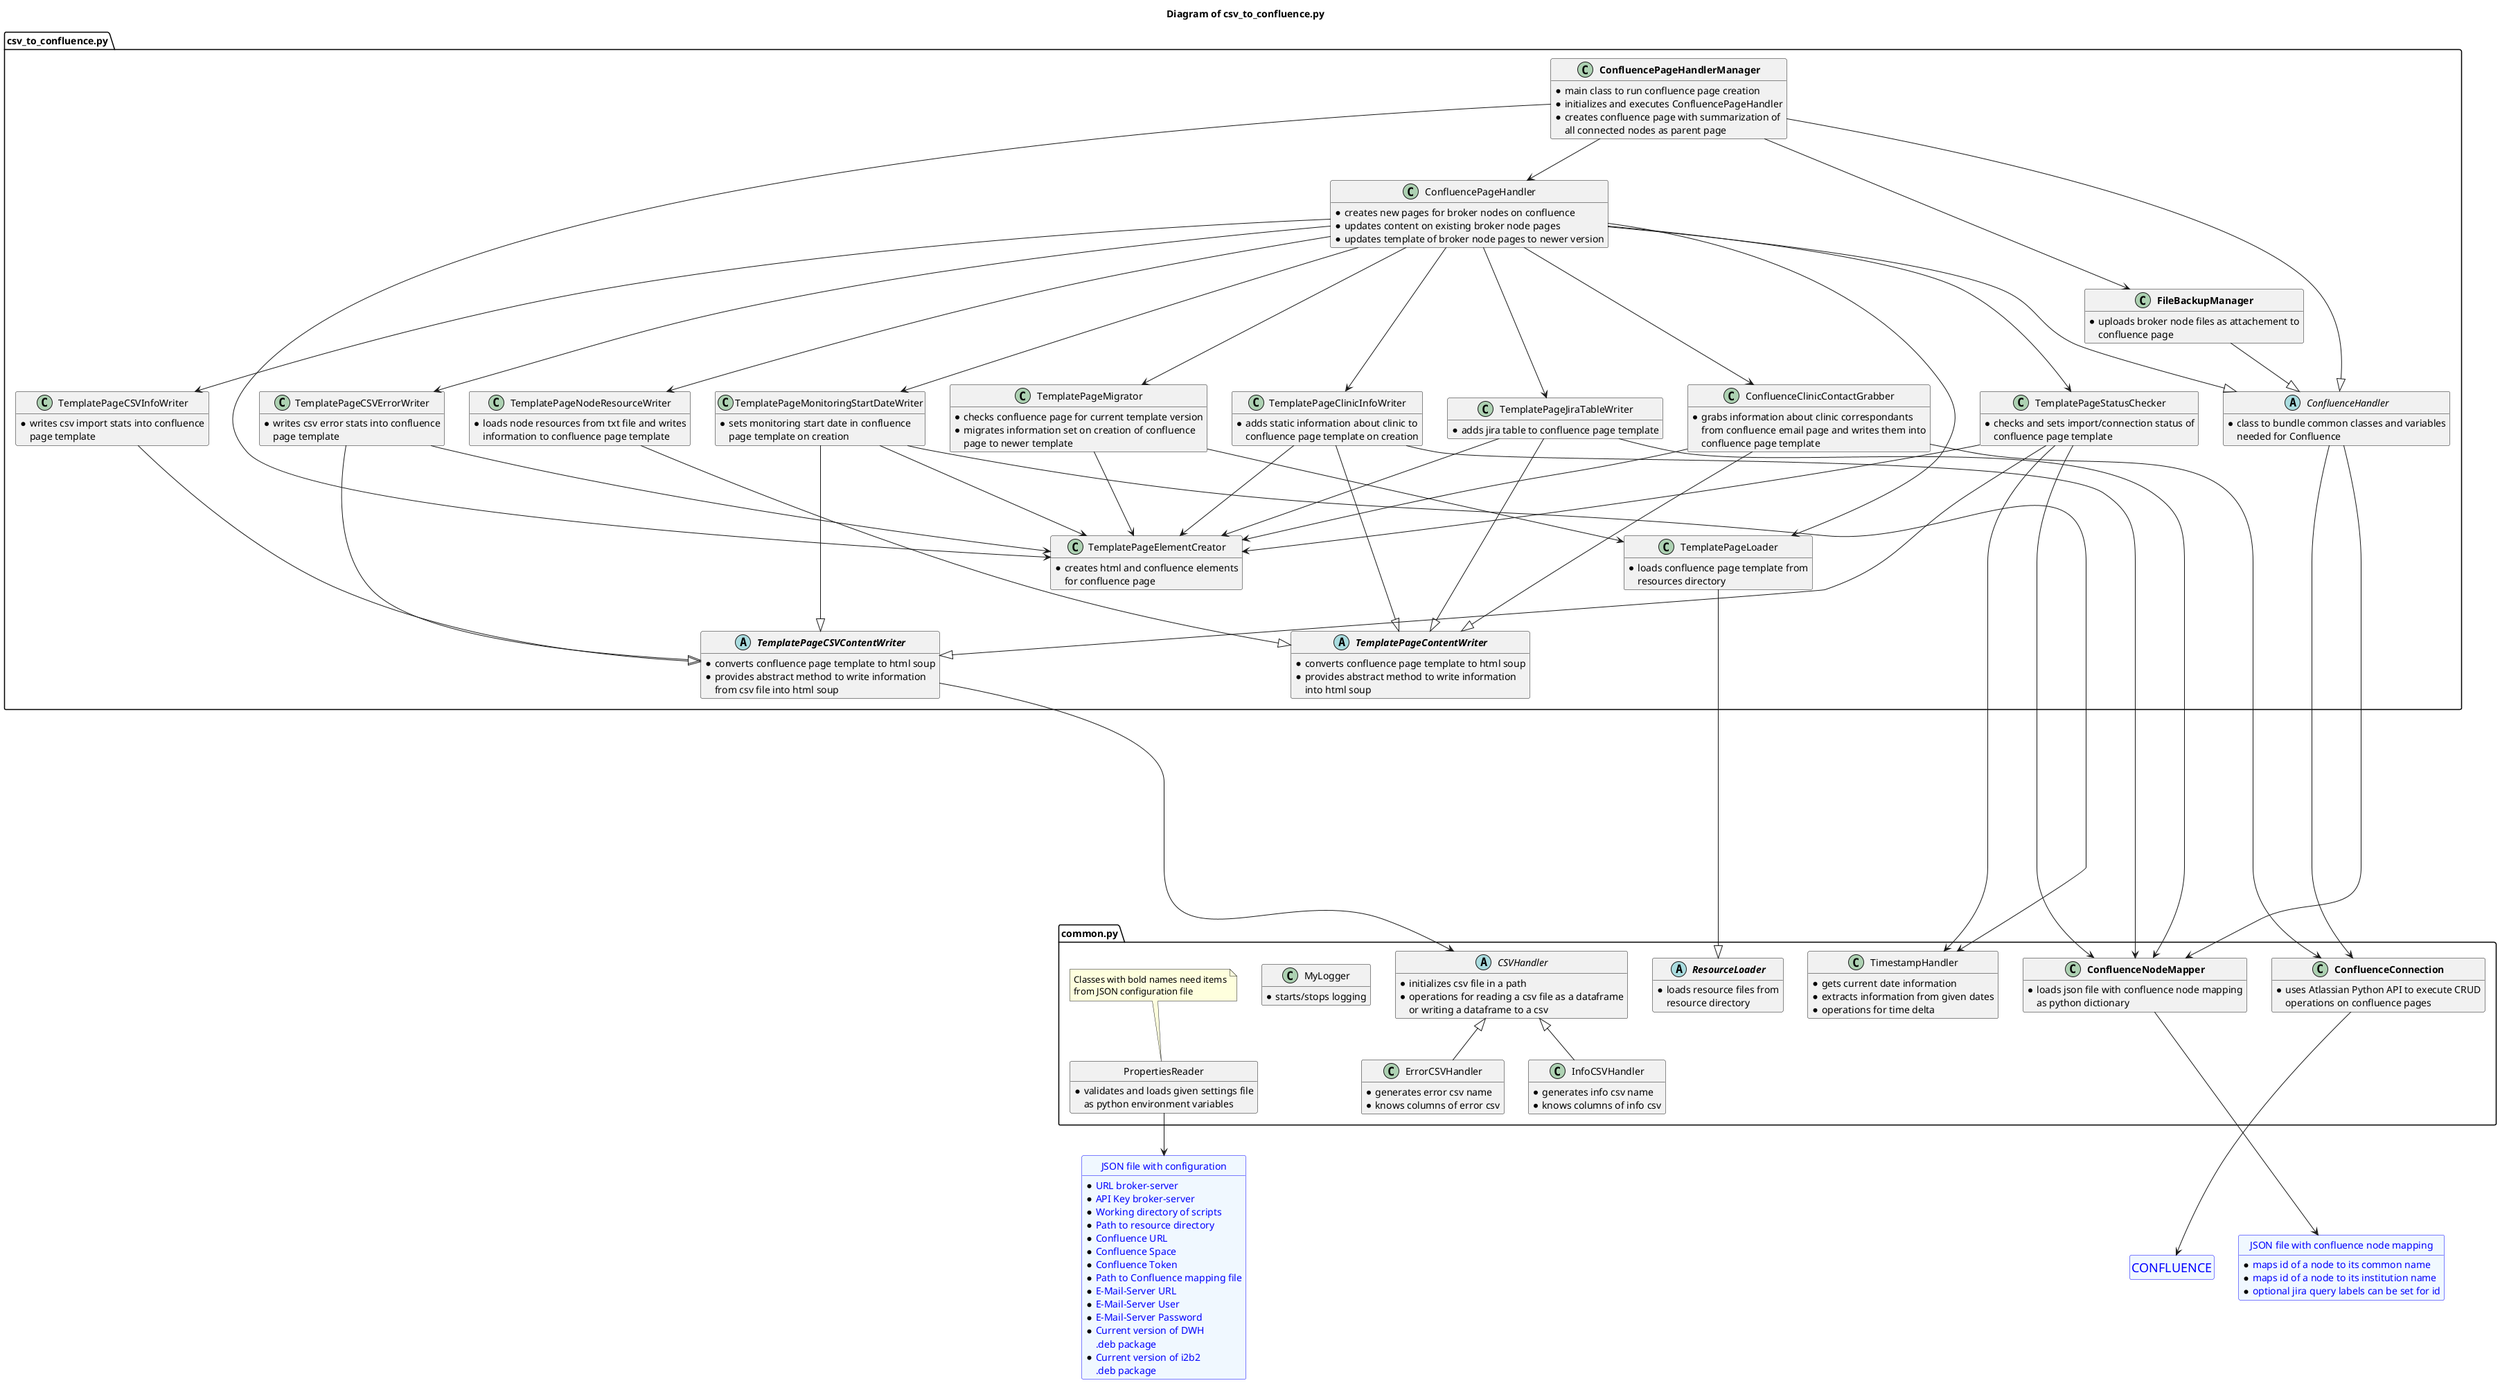 @startuml
hide methods

title Diagram of csv_to_confluence.py

entity "<size:18>CONFLUENCE</size>" as confluence
entity confluence #aliceblue;line:blue;text:blue
hide confluence members
hide confluence circle

entity "JSON file with configuration" as settings {
* URL broker-server
* API Key broker-server
* Working directory of scripts
* Path to resource directory
* Confluence URL
* Confluence Space
* Confluence Token
* Path to Confluence mapping file
* E-Mail-Server URL
* E-Mail-Server User
* E-Mail-Server Password
* Current version of DWH
.deb package
* Current version of i2b2
.deb package
}
entity settings #aliceblue;line:blue;text:blue
hide settings circle

entity "JSON file with confluence node mapping" as mapping {
* maps id of a node to its common name
* maps id of a node to its institution name
* optional jira query labels can be set for id
}
entity mapping #aliceblue;line:blue;text:blue
hide mapping circle

'###################################################################'

package "common.py" as common <<Package>> {
abstract class CSVHandler {
* initializes csv file in a path
* operations for reading a csv file as a dataframe
or writing a dataframe to a csv
}

class InfoCSVHandler {
* generates info csv name
* knows columns of info csv
}

class ErrorCSVHandler {
* generates error csv name
* knows columns of error csv
}

class TimestampHandler {
* gets current date information
* extracts information from given dates
* operations for time delta
}

abstract class "**ResourceLoader**" as ResourceLoader {
* loads resource files from
resource directory
}

class "**ConfluenceConnection**" as ConfluenceConnection {
* uses Atlassian Python API to execute CRUD
operations on confluence pages
}

class "**ConfluenceNodeMapper**" as ConfluenceNodeMapper {
* loads json file with confluence node mapping
as python dictionary
}

class MyLogger {
* starts/stops logging
}

class PropertiesReader {
* validates and loads given settings file
as python environment variables
}
hide PropertiesReader circle
note top of PropertiesReader: Classes with bold names need items\nfrom JSON configuration file
}

InfoCSVHandler -u-|> CSVHandler
ErrorCSVHandler -u-|> CSVHandler

ConfluenceConnection -d--> confluence
ConfluenceNodeMapper -d--> mapping
PropertiesReader --> settings

'###################################################################'

package "csv_to_confluence.py" as csv_to_confluence {
class TemplatePageElementCreator {
* creates html and confluence elements
for confluence page
}

class TemplatePageLoader {
* loads confluence page template from
resources directory
}

abstract class "**TemplatePageCSVContentWriter**" as TemplatePageCSVContentWriter {
* converts confluence page template to html soup
* provides abstract method to write information
from csv file into html soup
}

class TemplatePageCSVInfoWriter {
* writes csv import stats into confluence
page template
}

class TemplatePageCSVErrorWriter {
* writes csv error stats into confluence
page template
}

class TemplatePageStatusChecker {
* checks and sets import/connection status of
confluence page template
}

class TemplatePageMonitoringStartDateWriter {
* sets monitoring start date in confluence
page template on creation
}

class TemplatePageClinicInfoWriter {
* adds static information about clinic to
confluence page template on creation
}

abstract class "**TemplatePageContentWriter**" as TemplatePageContentWriter {
* converts confluence page template to html soup
* provides abstract method to write information
into html soup
}

class TemplatePageNodeResourceWriter {
* loads node resources from txt file and writes
information to confluence page template
}

class TemplatePageJiraTableWriter {
* adds jira table to confluence page template
}

class TemplatePageMigrator {
* checks confluence page for current template version
* migrates information set on creation of confluence
page to newer template
}

class ConfluenceClinicContactGrabber {
* grabs information about clinic correspondants
from confluence email page and writes them into
confluence page template
}

abstract class ConfluenceHandler {
* class to bundle common classes and variables
needed for Confluence
}

class ConfluencePageHandler {
* creates new pages for broker nodes on confluence
* updates content on existing broker node pages
* updates template of broker node pages to newer version
}

class "**FileBackupManager**" as FileBackupManager {
* uploads broker node files as attachement to
confluence page
}

class "**ConfluencePageHandlerManager**" as ConfluencePageHandlerManager {
* main class to run confluence page creation
* initializes and executes ConfluencePageHandler
* creates confluence page with summarization of
all connected nodes as parent page
}
}

TemplatePageLoader --|> ResourceLoader

TemplatePageCSVContentWriter -d------> CSVHandler

TemplatePageCSVInfoWriter -d---|> TemplatePageCSVContentWriter

TemplatePageCSVErrorWriter -d---|> TemplatePageCSVContentWriter
TemplatePageCSVErrorWriter -d--> TemplatePageElementCreator

TemplatePageStatusChecker -d---|> TemplatePageCSVContentWriter
TemplatePageStatusChecker -d--> TemplatePageElementCreator
TemplatePageStatusChecker ----> TimestampHandler
TemplatePageStatusChecker -----> ConfluenceNodeMapper

TemplatePageMonitoringStartDateWriter -d---|> TemplatePageCSVContentWriter
TemplatePageMonitoringStartDateWriter -d--> TemplatePageElementCreator
TemplatePageMonitoringStartDateWriter ----> TimestampHandler

TemplatePageClinicInfoWriter -d---|> TemplatePageContentWriter
TemplatePageClinicInfoWriter --> ConfluenceNodeMapper
TemplatePageClinicInfoWriter -d--> TemplatePageElementCreator

TemplatePageNodeResourceWriter -d---|> TemplatePageContentWriter

TemplatePageJiraTableWriter -d---|> TemplatePageContentWriter
TemplatePageJiraTableWriter --> ConfluenceNodeMapper
TemplatePageJiraTableWriter --> TemplatePageElementCreator

TemplatePageMigrator ---> TemplatePageLoader
TemplatePageMigrator -d--> TemplatePageElementCreator

ConfluenceClinicContactGrabber -d---|> TemplatePageContentWriter
ConfluenceClinicContactGrabber --> ConfluenceConnection
ConfluenceClinicContactGrabber -d--> TemplatePageElementCreator

ConfluenceHandler --> ConfluenceConnection
ConfluenceHandler --> ConfluenceNodeMapper

ConfluencePageHandler ---|> ConfluenceHandler
ConfluencePageHandler ---> TemplatePageLoader
ConfluencePageHandler ---> TemplatePageClinicInfoWriter
ConfluencePageHandler ---> TemplatePageMonitoringStartDateWriter
ConfluencePageHandler ---> TemplatePageMigrator
ConfluencePageHandler ---> TemplatePageCSVInfoWriter
ConfluencePageHandler ---> TemplatePageCSVErrorWriter
ConfluencePageHandler ---> TemplatePageNodeResourceWriter
ConfluencePageHandler ---> TemplatePageJiraTableWriter
ConfluencePageHandler ---> TemplatePageStatusChecker
ConfluencePageHandler ---> ConfluenceClinicContactGrabber

FileBackupManager --|> ConfluenceHandler

ConfluencePageHandlerManager --|> ConfluenceHandler
ConfluencePageHandlerManager --> ConfluencePageHandler
ConfluencePageHandlerManager --> FileBackupManager
ConfluencePageHandlerManager --> TemplatePageElementCreator

@enduml